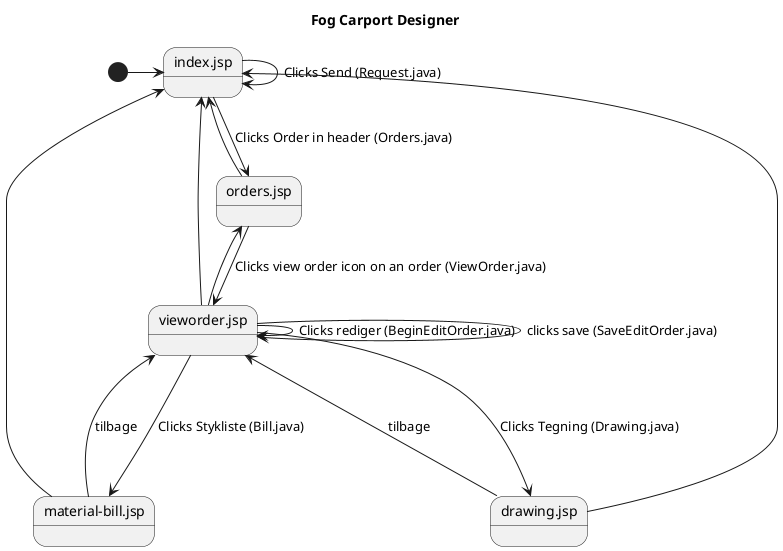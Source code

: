 @startuml

Title Fog Carport Designer
State "index.jsp" as index
State "orders.jsp" as orders
State "vieworder.jsp" as vieworder
State "material-bill.jsp" as bill
State "drawing.jsp" as drawing

[*] -> index
index --> orders : Clicks Order in header (Orders.java)
orders --> vieworder : Clicks view order icon on an order (ViewOrder.java)
vieworder --> bill : Clicks Stykliste (Bill.java)
vieworder --> drawing : Clicks Tegning (Drawing.java)


vieworder --> vieworder : Clicks rediger (BeginEditOrder.java)
vieworder --> vieworder : clicks save (SaveEditOrder.java)

vieworder --> orders
bill ---> vieworder : tilbage
drawing ---> vieworder : tilbage

index -> index : Clicks Send (Request.java)
orders -> index
vieworder --> index
bill --> index
drawing --> index

@enduml